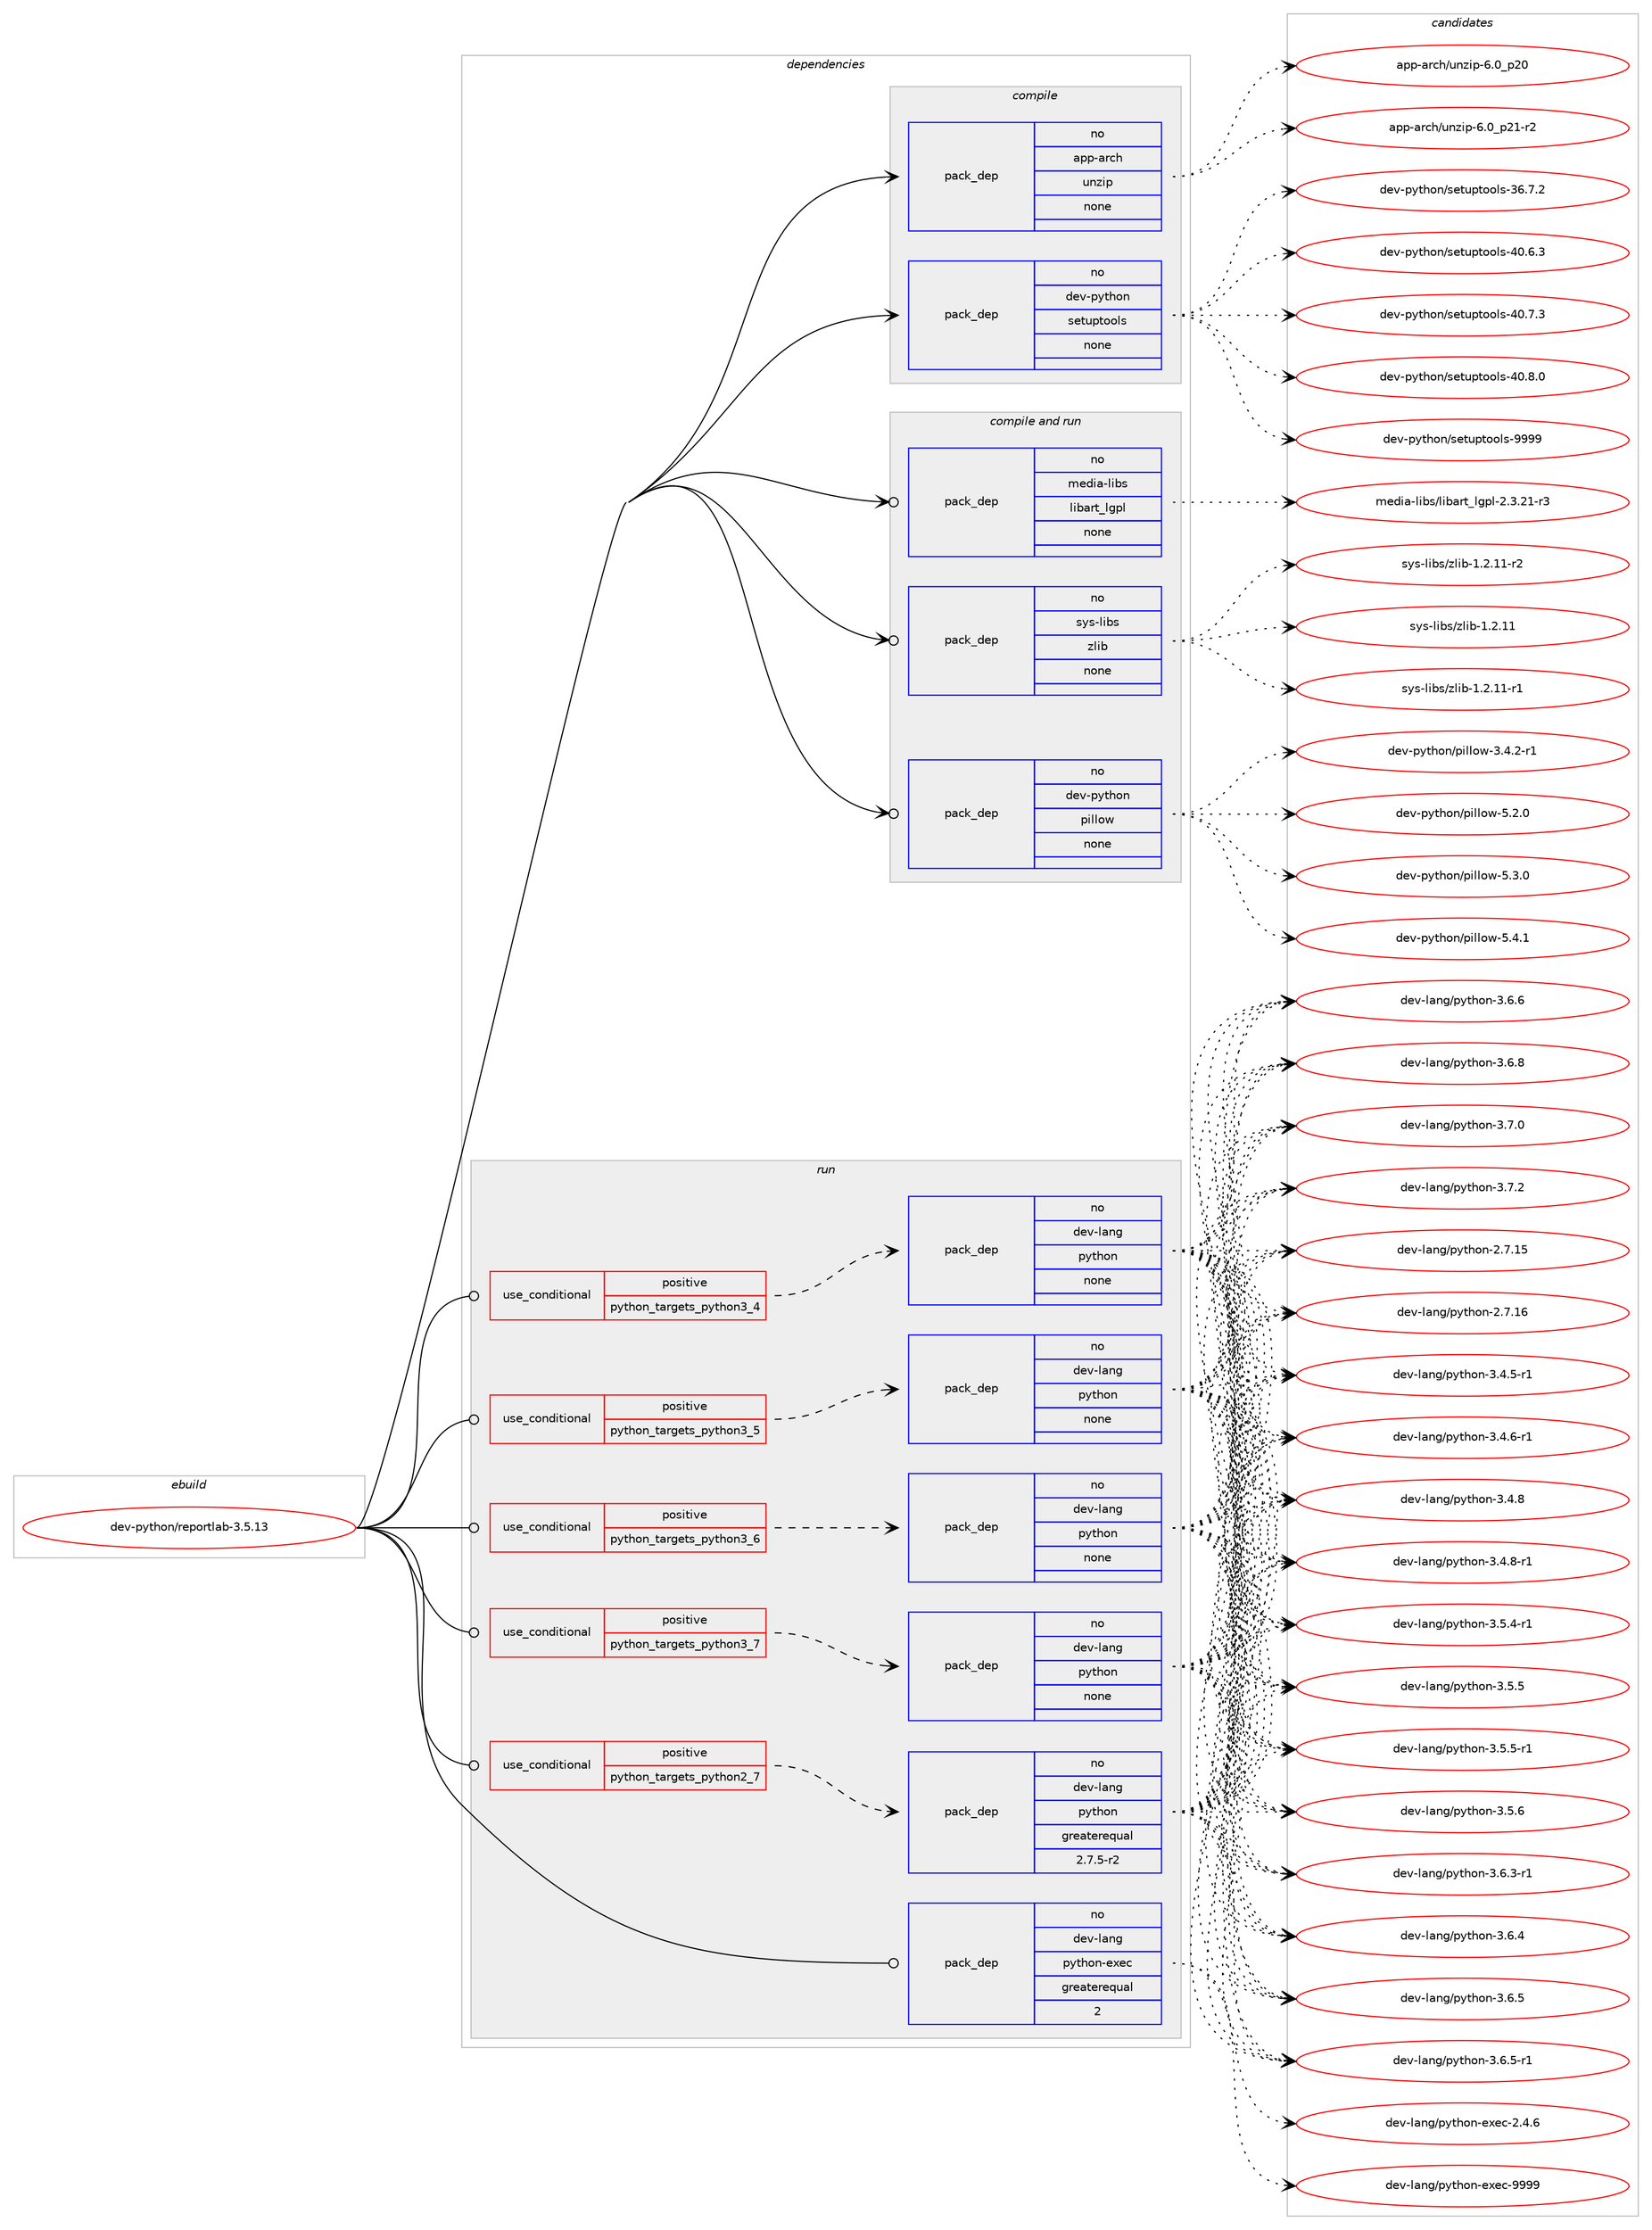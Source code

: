 digraph prolog {

# *************
# Graph options
# *************

newrank=true;
concentrate=true;
compound=true;
graph [rankdir=LR,fontname=Helvetica,fontsize=10,ranksep=1.5];#, ranksep=2.5, nodesep=0.2];
edge  [arrowhead=vee];
node  [fontname=Helvetica,fontsize=10];

# **********
# The ebuild
# **********

subgraph cluster_leftcol {
color=gray;
rank=same;
label=<<i>ebuild</i>>;
id [label="dev-python/reportlab-3.5.13", color=red, width=4, href="../dev-python/reportlab-3.5.13.svg"];
}

# ****************
# The dependencies
# ****************

subgraph cluster_midcol {
color=gray;
label=<<i>dependencies</i>>;
subgraph cluster_compile {
fillcolor="#eeeeee";
style=filled;
label=<<i>compile</i>>;
subgraph pack1031670 {
dependency1438766 [label=<<TABLE BORDER="0" CELLBORDER="1" CELLSPACING="0" CELLPADDING="4" WIDTH="220"><TR><TD ROWSPAN="6" CELLPADDING="30">pack_dep</TD></TR><TR><TD WIDTH="110">no</TD></TR><TR><TD>app-arch</TD></TR><TR><TD>unzip</TD></TR><TR><TD>none</TD></TR><TR><TD></TD></TR></TABLE>>, shape=none, color=blue];
}
id:e -> dependency1438766:w [weight=20,style="solid",arrowhead="vee"];
subgraph pack1031671 {
dependency1438767 [label=<<TABLE BORDER="0" CELLBORDER="1" CELLSPACING="0" CELLPADDING="4" WIDTH="220"><TR><TD ROWSPAN="6" CELLPADDING="30">pack_dep</TD></TR><TR><TD WIDTH="110">no</TD></TR><TR><TD>dev-python</TD></TR><TR><TD>setuptools</TD></TR><TR><TD>none</TD></TR><TR><TD></TD></TR></TABLE>>, shape=none, color=blue];
}
id:e -> dependency1438767:w [weight=20,style="solid",arrowhead="vee"];
}
subgraph cluster_compileandrun {
fillcolor="#eeeeee";
style=filled;
label=<<i>compile and run</i>>;
subgraph pack1031672 {
dependency1438768 [label=<<TABLE BORDER="0" CELLBORDER="1" CELLSPACING="0" CELLPADDING="4" WIDTH="220"><TR><TD ROWSPAN="6" CELLPADDING="30">pack_dep</TD></TR><TR><TD WIDTH="110">no</TD></TR><TR><TD>dev-python</TD></TR><TR><TD>pillow</TD></TR><TR><TD>none</TD></TR><TR><TD></TD></TR></TABLE>>, shape=none, color=blue];
}
id:e -> dependency1438768:w [weight=20,style="solid",arrowhead="odotvee"];
subgraph pack1031673 {
dependency1438769 [label=<<TABLE BORDER="0" CELLBORDER="1" CELLSPACING="0" CELLPADDING="4" WIDTH="220"><TR><TD ROWSPAN="6" CELLPADDING="30">pack_dep</TD></TR><TR><TD WIDTH="110">no</TD></TR><TR><TD>media-libs</TD></TR><TR><TD>libart_lgpl</TD></TR><TR><TD>none</TD></TR><TR><TD></TD></TR></TABLE>>, shape=none, color=blue];
}
id:e -> dependency1438769:w [weight=20,style="solid",arrowhead="odotvee"];
subgraph pack1031674 {
dependency1438770 [label=<<TABLE BORDER="0" CELLBORDER="1" CELLSPACING="0" CELLPADDING="4" WIDTH="220"><TR><TD ROWSPAN="6" CELLPADDING="30">pack_dep</TD></TR><TR><TD WIDTH="110">no</TD></TR><TR><TD>sys-libs</TD></TR><TR><TD>zlib</TD></TR><TR><TD>none</TD></TR><TR><TD></TD></TR></TABLE>>, shape=none, color=blue];
}
id:e -> dependency1438770:w [weight=20,style="solid",arrowhead="odotvee"];
}
subgraph cluster_run {
fillcolor="#eeeeee";
style=filled;
label=<<i>run</i>>;
subgraph cond383736 {
dependency1438771 [label=<<TABLE BORDER="0" CELLBORDER="1" CELLSPACING="0" CELLPADDING="4"><TR><TD ROWSPAN="3" CELLPADDING="10">use_conditional</TD></TR><TR><TD>positive</TD></TR><TR><TD>python_targets_python2_7</TD></TR></TABLE>>, shape=none, color=red];
subgraph pack1031675 {
dependency1438772 [label=<<TABLE BORDER="0" CELLBORDER="1" CELLSPACING="0" CELLPADDING="4" WIDTH="220"><TR><TD ROWSPAN="6" CELLPADDING="30">pack_dep</TD></TR><TR><TD WIDTH="110">no</TD></TR><TR><TD>dev-lang</TD></TR><TR><TD>python</TD></TR><TR><TD>greaterequal</TD></TR><TR><TD>2.7.5-r2</TD></TR></TABLE>>, shape=none, color=blue];
}
dependency1438771:e -> dependency1438772:w [weight=20,style="dashed",arrowhead="vee"];
}
id:e -> dependency1438771:w [weight=20,style="solid",arrowhead="odot"];
subgraph cond383737 {
dependency1438773 [label=<<TABLE BORDER="0" CELLBORDER="1" CELLSPACING="0" CELLPADDING="4"><TR><TD ROWSPAN="3" CELLPADDING="10">use_conditional</TD></TR><TR><TD>positive</TD></TR><TR><TD>python_targets_python3_4</TD></TR></TABLE>>, shape=none, color=red];
subgraph pack1031676 {
dependency1438774 [label=<<TABLE BORDER="0" CELLBORDER="1" CELLSPACING="0" CELLPADDING="4" WIDTH="220"><TR><TD ROWSPAN="6" CELLPADDING="30">pack_dep</TD></TR><TR><TD WIDTH="110">no</TD></TR><TR><TD>dev-lang</TD></TR><TR><TD>python</TD></TR><TR><TD>none</TD></TR><TR><TD></TD></TR></TABLE>>, shape=none, color=blue];
}
dependency1438773:e -> dependency1438774:w [weight=20,style="dashed",arrowhead="vee"];
}
id:e -> dependency1438773:w [weight=20,style="solid",arrowhead="odot"];
subgraph cond383738 {
dependency1438775 [label=<<TABLE BORDER="0" CELLBORDER="1" CELLSPACING="0" CELLPADDING="4"><TR><TD ROWSPAN="3" CELLPADDING="10">use_conditional</TD></TR><TR><TD>positive</TD></TR><TR><TD>python_targets_python3_5</TD></TR></TABLE>>, shape=none, color=red];
subgraph pack1031677 {
dependency1438776 [label=<<TABLE BORDER="0" CELLBORDER="1" CELLSPACING="0" CELLPADDING="4" WIDTH="220"><TR><TD ROWSPAN="6" CELLPADDING="30">pack_dep</TD></TR><TR><TD WIDTH="110">no</TD></TR><TR><TD>dev-lang</TD></TR><TR><TD>python</TD></TR><TR><TD>none</TD></TR><TR><TD></TD></TR></TABLE>>, shape=none, color=blue];
}
dependency1438775:e -> dependency1438776:w [weight=20,style="dashed",arrowhead="vee"];
}
id:e -> dependency1438775:w [weight=20,style="solid",arrowhead="odot"];
subgraph cond383739 {
dependency1438777 [label=<<TABLE BORDER="0" CELLBORDER="1" CELLSPACING="0" CELLPADDING="4"><TR><TD ROWSPAN="3" CELLPADDING="10">use_conditional</TD></TR><TR><TD>positive</TD></TR><TR><TD>python_targets_python3_6</TD></TR></TABLE>>, shape=none, color=red];
subgraph pack1031678 {
dependency1438778 [label=<<TABLE BORDER="0" CELLBORDER="1" CELLSPACING="0" CELLPADDING="4" WIDTH="220"><TR><TD ROWSPAN="6" CELLPADDING="30">pack_dep</TD></TR><TR><TD WIDTH="110">no</TD></TR><TR><TD>dev-lang</TD></TR><TR><TD>python</TD></TR><TR><TD>none</TD></TR><TR><TD></TD></TR></TABLE>>, shape=none, color=blue];
}
dependency1438777:e -> dependency1438778:w [weight=20,style="dashed",arrowhead="vee"];
}
id:e -> dependency1438777:w [weight=20,style="solid",arrowhead="odot"];
subgraph cond383740 {
dependency1438779 [label=<<TABLE BORDER="0" CELLBORDER="1" CELLSPACING="0" CELLPADDING="4"><TR><TD ROWSPAN="3" CELLPADDING="10">use_conditional</TD></TR><TR><TD>positive</TD></TR><TR><TD>python_targets_python3_7</TD></TR></TABLE>>, shape=none, color=red];
subgraph pack1031679 {
dependency1438780 [label=<<TABLE BORDER="0" CELLBORDER="1" CELLSPACING="0" CELLPADDING="4" WIDTH="220"><TR><TD ROWSPAN="6" CELLPADDING="30">pack_dep</TD></TR><TR><TD WIDTH="110">no</TD></TR><TR><TD>dev-lang</TD></TR><TR><TD>python</TD></TR><TR><TD>none</TD></TR><TR><TD></TD></TR></TABLE>>, shape=none, color=blue];
}
dependency1438779:e -> dependency1438780:w [weight=20,style="dashed",arrowhead="vee"];
}
id:e -> dependency1438779:w [weight=20,style="solid",arrowhead="odot"];
subgraph pack1031680 {
dependency1438781 [label=<<TABLE BORDER="0" CELLBORDER="1" CELLSPACING="0" CELLPADDING="4" WIDTH="220"><TR><TD ROWSPAN="6" CELLPADDING="30">pack_dep</TD></TR><TR><TD WIDTH="110">no</TD></TR><TR><TD>dev-lang</TD></TR><TR><TD>python-exec</TD></TR><TR><TD>greaterequal</TD></TR><TR><TD>2</TD></TR></TABLE>>, shape=none, color=blue];
}
id:e -> dependency1438781:w [weight=20,style="solid",arrowhead="odot"];
}
}

# **************
# The candidates
# **************

subgraph cluster_choices {
rank=same;
color=gray;
label=<<i>candidates</i>>;

subgraph choice1031670 {
color=black;
nodesep=1;
choice971121124597114991044711711012210511245544648951125048 [label="app-arch/unzip-6.0_p20", color=red, width=4,href="../app-arch/unzip-6.0_p20.svg"];
choice9711211245971149910447117110122105112455446489511250494511450 [label="app-arch/unzip-6.0_p21-r2", color=red, width=4,href="../app-arch/unzip-6.0_p21-r2.svg"];
dependency1438766:e -> choice971121124597114991044711711012210511245544648951125048:w [style=dotted,weight="100"];
dependency1438766:e -> choice9711211245971149910447117110122105112455446489511250494511450:w [style=dotted,weight="100"];
}
subgraph choice1031671 {
color=black;
nodesep=1;
choice100101118451121211161041111104711510111611711211611111110811545515446554650 [label="dev-python/setuptools-36.7.2", color=red, width=4,href="../dev-python/setuptools-36.7.2.svg"];
choice100101118451121211161041111104711510111611711211611111110811545524846544651 [label="dev-python/setuptools-40.6.3", color=red, width=4,href="../dev-python/setuptools-40.6.3.svg"];
choice100101118451121211161041111104711510111611711211611111110811545524846554651 [label="dev-python/setuptools-40.7.3", color=red, width=4,href="../dev-python/setuptools-40.7.3.svg"];
choice100101118451121211161041111104711510111611711211611111110811545524846564648 [label="dev-python/setuptools-40.8.0", color=red, width=4,href="../dev-python/setuptools-40.8.0.svg"];
choice10010111845112121116104111110471151011161171121161111111081154557575757 [label="dev-python/setuptools-9999", color=red, width=4,href="../dev-python/setuptools-9999.svg"];
dependency1438767:e -> choice100101118451121211161041111104711510111611711211611111110811545515446554650:w [style=dotted,weight="100"];
dependency1438767:e -> choice100101118451121211161041111104711510111611711211611111110811545524846544651:w [style=dotted,weight="100"];
dependency1438767:e -> choice100101118451121211161041111104711510111611711211611111110811545524846554651:w [style=dotted,weight="100"];
dependency1438767:e -> choice100101118451121211161041111104711510111611711211611111110811545524846564648:w [style=dotted,weight="100"];
dependency1438767:e -> choice10010111845112121116104111110471151011161171121161111111081154557575757:w [style=dotted,weight="100"];
}
subgraph choice1031672 {
color=black;
nodesep=1;
choice10010111845112121116104111110471121051081081111194551465246504511449 [label="dev-python/pillow-3.4.2-r1", color=red, width=4,href="../dev-python/pillow-3.4.2-r1.svg"];
choice1001011184511212111610411111047112105108108111119455346504648 [label="dev-python/pillow-5.2.0", color=red, width=4,href="../dev-python/pillow-5.2.0.svg"];
choice1001011184511212111610411111047112105108108111119455346514648 [label="dev-python/pillow-5.3.0", color=red, width=4,href="../dev-python/pillow-5.3.0.svg"];
choice1001011184511212111610411111047112105108108111119455346524649 [label="dev-python/pillow-5.4.1", color=red, width=4,href="../dev-python/pillow-5.4.1.svg"];
dependency1438768:e -> choice10010111845112121116104111110471121051081081111194551465246504511449:w [style=dotted,weight="100"];
dependency1438768:e -> choice1001011184511212111610411111047112105108108111119455346504648:w [style=dotted,weight="100"];
dependency1438768:e -> choice1001011184511212111610411111047112105108108111119455346514648:w [style=dotted,weight="100"];
dependency1438768:e -> choice1001011184511212111610411111047112105108108111119455346524649:w [style=dotted,weight="100"];
}
subgraph choice1031673 {
color=black;
nodesep=1;
choice10910110010597451081059811547108105989711411695108103112108455046514650494511451 [label="media-libs/libart_lgpl-2.3.21-r3", color=red, width=4,href="../media-libs/libart_lgpl-2.3.21-r3.svg"];
dependency1438769:e -> choice10910110010597451081059811547108105989711411695108103112108455046514650494511451:w [style=dotted,weight="100"];
}
subgraph choice1031674 {
color=black;
nodesep=1;
choice1151211154510810598115471221081059845494650464949 [label="sys-libs/zlib-1.2.11", color=red, width=4,href="../sys-libs/zlib-1.2.11.svg"];
choice11512111545108105981154712210810598454946504649494511449 [label="sys-libs/zlib-1.2.11-r1", color=red, width=4,href="../sys-libs/zlib-1.2.11-r1.svg"];
choice11512111545108105981154712210810598454946504649494511450 [label="sys-libs/zlib-1.2.11-r2", color=red, width=4,href="../sys-libs/zlib-1.2.11-r2.svg"];
dependency1438770:e -> choice1151211154510810598115471221081059845494650464949:w [style=dotted,weight="100"];
dependency1438770:e -> choice11512111545108105981154712210810598454946504649494511449:w [style=dotted,weight="100"];
dependency1438770:e -> choice11512111545108105981154712210810598454946504649494511450:w [style=dotted,weight="100"];
}
subgraph choice1031675 {
color=black;
nodesep=1;
choice10010111845108971101034711212111610411111045504655464953 [label="dev-lang/python-2.7.15", color=red, width=4,href="../dev-lang/python-2.7.15.svg"];
choice10010111845108971101034711212111610411111045504655464954 [label="dev-lang/python-2.7.16", color=red, width=4,href="../dev-lang/python-2.7.16.svg"];
choice1001011184510897110103471121211161041111104551465246534511449 [label="dev-lang/python-3.4.5-r1", color=red, width=4,href="../dev-lang/python-3.4.5-r1.svg"];
choice1001011184510897110103471121211161041111104551465246544511449 [label="dev-lang/python-3.4.6-r1", color=red, width=4,href="../dev-lang/python-3.4.6-r1.svg"];
choice100101118451089711010347112121116104111110455146524656 [label="dev-lang/python-3.4.8", color=red, width=4,href="../dev-lang/python-3.4.8.svg"];
choice1001011184510897110103471121211161041111104551465246564511449 [label="dev-lang/python-3.4.8-r1", color=red, width=4,href="../dev-lang/python-3.4.8-r1.svg"];
choice1001011184510897110103471121211161041111104551465346524511449 [label="dev-lang/python-3.5.4-r1", color=red, width=4,href="../dev-lang/python-3.5.4-r1.svg"];
choice100101118451089711010347112121116104111110455146534653 [label="dev-lang/python-3.5.5", color=red, width=4,href="../dev-lang/python-3.5.5.svg"];
choice1001011184510897110103471121211161041111104551465346534511449 [label="dev-lang/python-3.5.5-r1", color=red, width=4,href="../dev-lang/python-3.5.5-r1.svg"];
choice100101118451089711010347112121116104111110455146534654 [label="dev-lang/python-3.5.6", color=red, width=4,href="../dev-lang/python-3.5.6.svg"];
choice1001011184510897110103471121211161041111104551465446514511449 [label="dev-lang/python-3.6.3-r1", color=red, width=4,href="../dev-lang/python-3.6.3-r1.svg"];
choice100101118451089711010347112121116104111110455146544652 [label="dev-lang/python-3.6.4", color=red, width=4,href="../dev-lang/python-3.6.4.svg"];
choice100101118451089711010347112121116104111110455146544653 [label="dev-lang/python-3.6.5", color=red, width=4,href="../dev-lang/python-3.6.5.svg"];
choice1001011184510897110103471121211161041111104551465446534511449 [label="dev-lang/python-3.6.5-r1", color=red, width=4,href="../dev-lang/python-3.6.5-r1.svg"];
choice100101118451089711010347112121116104111110455146544654 [label="dev-lang/python-3.6.6", color=red, width=4,href="../dev-lang/python-3.6.6.svg"];
choice100101118451089711010347112121116104111110455146544656 [label="dev-lang/python-3.6.8", color=red, width=4,href="../dev-lang/python-3.6.8.svg"];
choice100101118451089711010347112121116104111110455146554648 [label="dev-lang/python-3.7.0", color=red, width=4,href="../dev-lang/python-3.7.0.svg"];
choice100101118451089711010347112121116104111110455146554650 [label="dev-lang/python-3.7.2", color=red, width=4,href="../dev-lang/python-3.7.2.svg"];
dependency1438772:e -> choice10010111845108971101034711212111610411111045504655464953:w [style=dotted,weight="100"];
dependency1438772:e -> choice10010111845108971101034711212111610411111045504655464954:w [style=dotted,weight="100"];
dependency1438772:e -> choice1001011184510897110103471121211161041111104551465246534511449:w [style=dotted,weight="100"];
dependency1438772:e -> choice1001011184510897110103471121211161041111104551465246544511449:w [style=dotted,weight="100"];
dependency1438772:e -> choice100101118451089711010347112121116104111110455146524656:w [style=dotted,weight="100"];
dependency1438772:e -> choice1001011184510897110103471121211161041111104551465246564511449:w [style=dotted,weight="100"];
dependency1438772:e -> choice1001011184510897110103471121211161041111104551465346524511449:w [style=dotted,weight="100"];
dependency1438772:e -> choice100101118451089711010347112121116104111110455146534653:w [style=dotted,weight="100"];
dependency1438772:e -> choice1001011184510897110103471121211161041111104551465346534511449:w [style=dotted,weight="100"];
dependency1438772:e -> choice100101118451089711010347112121116104111110455146534654:w [style=dotted,weight="100"];
dependency1438772:e -> choice1001011184510897110103471121211161041111104551465446514511449:w [style=dotted,weight="100"];
dependency1438772:e -> choice100101118451089711010347112121116104111110455146544652:w [style=dotted,weight="100"];
dependency1438772:e -> choice100101118451089711010347112121116104111110455146544653:w [style=dotted,weight="100"];
dependency1438772:e -> choice1001011184510897110103471121211161041111104551465446534511449:w [style=dotted,weight="100"];
dependency1438772:e -> choice100101118451089711010347112121116104111110455146544654:w [style=dotted,weight="100"];
dependency1438772:e -> choice100101118451089711010347112121116104111110455146544656:w [style=dotted,weight="100"];
dependency1438772:e -> choice100101118451089711010347112121116104111110455146554648:w [style=dotted,weight="100"];
dependency1438772:e -> choice100101118451089711010347112121116104111110455146554650:w [style=dotted,weight="100"];
}
subgraph choice1031676 {
color=black;
nodesep=1;
choice10010111845108971101034711212111610411111045504655464953 [label="dev-lang/python-2.7.15", color=red, width=4,href="../dev-lang/python-2.7.15.svg"];
choice10010111845108971101034711212111610411111045504655464954 [label="dev-lang/python-2.7.16", color=red, width=4,href="../dev-lang/python-2.7.16.svg"];
choice1001011184510897110103471121211161041111104551465246534511449 [label="dev-lang/python-3.4.5-r1", color=red, width=4,href="../dev-lang/python-3.4.5-r1.svg"];
choice1001011184510897110103471121211161041111104551465246544511449 [label="dev-lang/python-3.4.6-r1", color=red, width=4,href="../dev-lang/python-3.4.6-r1.svg"];
choice100101118451089711010347112121116104111110455146524656 [label="dev-lang/python-3.4.8", color=red, width=4,href="../dev-lang/python-3.4.8.svg"];
choice1001011184510897110103471121211161041111104551465246564511449 [label="dev-lang/python-3.4.8-r1", color=red, width=4,href="../dev-lang/python-3.4.8-r1.svg"];
choice1001011184510897110103471121211161041111104551465346524511449 [label="dev-lang/python-3.5.4-r1", color=red, width=4,href="../dev-lang/python-3.5.4-r1.svg"];
choice100101118451089711010347112121116104111110455146534653 [label="dev-lang/python-3.5.5", color=red, width=4,href="../dev-lang/python-3.5.5.svg"];
choice1001011184510897110103471121211161041111104551465346534511449 [label="dev-lang/python-3.5.5-r1", color=red, width=4,href="../dev-lang/python-3.5.5-r1.svg"];
choice100101118451089711010347112121116104111110455146534654 [label="dev-lang/python-3.5.6", color=red, width=4,href="../dev-lang/python-3.5.6.svg"];
choice1001011184510897110103471121211161041111104551465446514511449 [label="dev-lang/python-3.6.3-r1", color=red, width=4,href="../dev-lang/python-3.6.3-r1.svg"];
choice100101118451089711010347112121116104111110455146544652 [label="dev-lang/python-3.6.4", color=red, width=4,href="../dev-lang/python-3.6.4.svg"];
choice100101118451089711010347112121116104111110455146544653 [label="dev-lang/python-3.6.5", color=red, width=4,href="../dev-lang/python-3.6.5.svg"];
choice1001011184510897110103471121211161041111104551465446534511449 [label="dev-lang/python-3.6.5-r1", color=red, width=4,href="../dev-lang/python-3.6.5-r1.svg"];
choice100101118451089711010347112121116104111110455146544654 [label="dev-lang/python-3.6.6", color=red, width=4,href="../dev-lang/python-3.6.6.svg"];
choice100101118451089711010347112121116104111110455146544656 [label="dev-lang/python-3.6.8", color=red, width=4,href="../dev-lang/python-3.6.8.svg"];
choice100101118451089711010347112121116104111110455146554648 [label="dev-lang/python-3.7.0", color=red, width=4,href="../dev-lang/python-3.7.0.svg"];
choice100101118451089711010347112121116104111110455146554650 [label="dev-lang/python-3.7.2", color=red, width=4,href="../dev-lang/python-3.7.2.svg"];
dependency1438774:e -> choice10010111845108971101034711212111610411111045504655464953:w [style=dotted,weight="100"];
dependency1438774:e -> choice10010111845108971101034711212111610411111045504655464954:w [style=dotted,weight="100"];
dependency1438774:e -> choice1001011184510897110103471121211161041111104551465246534511449:w [style=dotted,weight="100"];
dependency1438774:e -> choice1001011184510897110103471121211161041111104551465246544511449:w [style=dotted,weight="100"];
dependency1438774:e -> choice100101118451089711010347112121116104111110455146524656:w [style=dotted,weight="100"];
dependency1438774:e -> choice1001011184510897110103471121211161041111104551465246564511449:w [style=dotted,weight="100"];
dependency1438774:e -> choice1001011184510897110103471121211161041111104551465346524511449:w [style=dotted,weight="100"];
dependency1438774:e -> choice100101118451089711010347112121116104111110455146534653:w [style=dotted,weight="100"];
dependency1438774:e -> choice1001011184510897110103471121211161041111104551465346534511449:w [style=dotted,weight="100"];
dependency1438774:e -> choice100101118451089711010347112121116104111110455146534654:w [style=dotted,weight="100"];
dependency1438774:e -> choice1001011184510897110103471121211161041111104551465446514511449:w [style=dotted,weight="100"];
dependency1438774:e -> choice100101118451089711010347112121116104111110455146544652:w [style=dotted,weight="100"];
dependency1438774:e -> choice100101118451089711010347112121116104111110455146544653:w [style=dotted,weight="100"];
dependency1438774:e -> choice1001011184510897110103471121211161041111104551465446534511449:w [style=dotted,weight="100"];
dependency1438774:e -> choice100101118451089711010347112121116104111110455146544654:w [style=dotted,weight="100"];
dependency1438774:e -> choice100101118451089711010347112121116104111110455146544656:w [style=dotted,weight="100"];
dependency1438774:e -> choice100101118451089711010347112121116104111110455146554648:w [style=dotted,weight="100"];
dependency1438774:e -> choice100101118451089711010347112121116104111110455146554650:w [style=dotted,weight="100"];
}
subgraph choice1031677 {
color=black;
nodesep=1;
choice10010111845108971101034711212111610411111045504655464953 [label="dev-lang/python-2.7.15", color=red, width=4,href="../dev-lang/python-2.7.15.svg"];
choice10010111845108971101034711212111610411111045504655464954 [label="dev-lang/python-2.7.16", color=red, width=4,href="../dev-lang/python-2.7.16.svg"];
choice1001011184510897110103471121211161041111104551465246534511449 [label="dev-lang/python-3.4.5-r1", color=red, width=4,href="../dev-lang/python-3.4.5-r1.svg"];
choice1001011184510897110103471121211161041111104551465246544511449 [label="dev-lang/python-3.4.6-r1", color=red, width=4,href="../dev-lang/python-3.4.6-r1.svg"];
choice100101118451089711010347112121116104111110455146524656 [label="dev-lang/python-3.4.8", color=red, width=4,href="../dev-lang/python-3.4.8.svg"];
choice1001011184510897110103471121211161041111104551465246564511449 [label="dev-lang/python-3.4.8-r1", color=red, width=4,href="../dev-lang/python-3.4.8-r1.svg"];
choice1001011184510897110103471121211161041111104551465346524511449 [label="dev-lang/python-3.5.4-r1", color=red, width=4,href="../dev-lang/python-3.5.4-r1.svg"];
choice100101118451089711010347112121116104111110455146534653 [label="dev-lang/python-3.5.5", color=red, width=4,href="../dev-lang/python-3.5.5.svg"];
choice1001011184510897110103471121211161041111104551465346534511449 [label="dev-lang/python-3.5.5-r1", color=red, width=4,href="../dev-lang/python-3.5.5-r1.svg"];
choice100101118451089711010347112121116104111110455146534654 [label="dev-lang/python-3.5.6", color=red, width=4,href="../dev-lang/python-3.5.6.svg"];
choice1001011184510897110103471121211161041111104551465446514511449 [label="dev-lang/python-3.6.3-r1", color=red, width=4,href="../dev-lang/python-3.6.3-r1.svg"];
choice100101118451089711010347112121116104111110455146544652 [label="dev-lang/python-3.6.4", color=red, width=4,href="../dev-lang/python-3.6.4.svg"];
choice100101118451089711010347112121116104111110455146544653 [label="dev-lang/python-3.6.5", color=red, width=4,href="../dev-lang/python-3.6.5.svg"];
choice1001011184510897110103471121211161041111104551465446534511449 [label="dev-lang/python-3.6.5-r1", color=red, width=4,href="../dev-lang/python-3.6.5-r1.svg"];
choice100101118451089711010347112121116104111110455146544654 [label="dev-lang/python-3.6.6", color=red, width=4,href="../dev-lang/python-3.6.6.svg"];
choice100101118451089711010347112121116104111110455146544656 [label="dev-lang/python-3.6.8", color=red, width=4,href="../dev-lang/python-3.6.8.svg"];
choice100101118451089711010347112121116104111110455146554648 [label="dev-lang/python-3.7.0", color=red, width=4,href="../dev-lang/python-3.7.0.svg"];
choice100101118451089711010347112121116104111110455146554650 [label="dev-lang/python-3.7.2", color=red, width=4,href="../dev-lang/python-3.7.2.svg"];
dependency1438776:e -> choice10010111845108971101034711212111610411111045504655464953:w [style=dotted,weight="100"];
dependency1438776:e -> choice10010111845108971101034711212111610411111045504655464954:w [style=dotted,weight="100"];
dependency1438776:e -> choice1001011184510897110103471121211161041111104551465246534511449:w [style=dotted,weight="100"];
dependency1438776:e -> choice1001011184510897110103471121211161041111104551465246544511449:w [style=dotted,weight="100"];
dependency1438776:e -> choice100101118451089711010347112121116104111110455146524656:w [style=dotted,weight="100"];
dependency1438776:e -> choice1001011184510897110103471121211161041111104551465246564511449:w [style=dotted,weight="100"];
dependency1438776:e -> choice1001011184510897110103471121211161041111104551465346524511449:w [style=dotted,weight="100"];
dependency1438776:e -> choice100101118451089711010347112121116104111110455146534653:w [style=dotted,weight="100"];
dependency1438776:e -> choice1001011184510897110103471121211161041111104551465346534511449:w [style=dotted,weight="100"];
dependency1438776:e -> choice100101118451089711010347112121116104111110455146534654:w [style=dotted,weight="100"];
dependency1438776:e -> choice1001011184510897110103471121211161041111104551465446514511449:w [style=dotted,weight="100"];
dependency1438776:e -> choice100101118451089711010347112121116104111110455146544652:w [style=dotted,weight="100"];
dependency1438776:e -> choice100101118451089711010347112121116104111110455146544653:w [style=dotted,weight="100"];
dependency1438776:e -> choice1001011184510897110103471121211161041111104551465446534511449:w [style=dotted,weight="100"];
dependency1438776:e -> choice100101118451089711010347112121116104111110455146544654:w [style=dotted,weight="100"];
dependency1438776:e -> choice100101118451089711010347112121116104111110455146544656:w [style=dotted,weight="100"];
dependency1438776:e -> choice100101118451089711010347112121116104111110455146554648:w [style=dotted,weight="100"];
dependency1438776:e -> choice100101118451089711010347112121116104111110455146554650:w [style=dotted,weight="100"];
}
subgraph choice1031678 {
color=black;
nodesep=1;
choice10010111845108971101034711212111610411111045504655464953 [label="dev-lang/python-2.7.15", color=red, width=4,href="../dev-lang/python-2.7.15.svg"];
choice10010111845108971101034711212111610411111045504655464954 [label="dev-lang/python-2.7.16", color=red, width=4,href="../dev-lang/python-2.7.16.svg"];
choice1001011184510897110103471121211161041111104551465246534511449 [label="dev-lang/python-3.4.5-r1", color=red, width=4,href="../dev-lang/python-3.4.5-r1.svg"];
choice1001011184510897110103471121211161041111104551465246544511449 [label="dev-lang/python-3.4.6-r1", color=red, width=4,href="../dev-lang/python-3.4.6-r1.svg"];
choice100101118451089711010347112121116104111110455146524656 [label="dev-lang/python-3.4.8", color=red, width=4,href="../dev-lang/python-3.4.8.svg"];
choice1001011184510897110103471121211161041111104551465246564511449 [label="dev-lang/python-3.4.8-r1", color=red, width=4,href="../dev-lang/python-3.4.8-r1.svg"];
choice1001011184510897110103471121211161041111104551465346524511449 [label="dev-lang/python-3.5.4-r1", color=red, width=4,href="../dev-lang/python-3.5.4-r1.svg"];
choice100101118451089711010347112121116104111110455146534653 [label="dev-lang/python-3.5.5", color=red, width=4,href="../dev-lang/python-3.5.5.svg"];
choice1001011184510897110103471121211161041111104551465346534511449 [label="dev-lang/python-3.5.5-r1", color=red, width=4,href="../dev-lang/python-3.5.5-r1.svg"];
choice100101118451089711010347112121116104111110455146534654 [label="dev-lang/python-3.5.6", color=red, width=4,href="../dev-lang/python-3.5.6.svg"];
choice1001011184510897110103471121211161041111104551465446514511449 [label="dev-lang/python-3.6.3-r1", color=red, width=4,href="../dev-lang/python-3.6.3-r1.svg"];
choice100101118451089711010347112121116104111110455146544652 [label="dev-lang/python-3.6.4", color=red, width=4,href="../dev-lang/python-3.6.4.svg"];
choice100101118451089711010347112121116104111110455146544653 [label="dev-lang/python-3.6.5", color=red, width=4,href="../dev-lang/python-3.6.5.svg"];
choice1001011184510897110103471121211161041111104551465446534511449 [label="dev-lang/python-3.6.5-r1", color=red, width=4,href="../dev-lang/python-3.6.5-r1.svg"];
choice100101118451089711010347112121116104111110455146544654 [label="dev-lang/python-3.6.6", color=red, width=4,href="../dev-lang/python-3.6.6.svg"];
choice100101118451089711010347112121116104111110455146544656 [label="dev-lang/python-3.6.8", color=red, width=4,href="../dev-lang/python-3.6.8.svg"];
choice100101118451089711010347112121116104111110455146554648 [label="dev-lang/python-3.7.0", color=red, width=4,href="../dev-lang/python-3.7.0.svg"];
choice100101118451089711010347112121116104111110455146554650 [label="dev-lang/python-3.7.2", color=red, width=4,href="../dev-lang/python-3.7.2.svg"];
dependency1438778:e -> choice10010111845108971101034711212111610411111045504655464953:w [style=dotted,weight="100"];
dependency1438778:e -> choice10010111845108971101034711212111610411111045504655464954:w [style=dotted,weight="100"];
dependency1438778:e -> choice1001011184510897110103471121211161041111104551465246534511449:w [style=dotted,weight="100"];
dependency1438778:e -> choice1001011184510897110103471121211161041111104551465246544511449:w [style=dotted,weight="100"];
dependency1438778:e -> choice100101118451089711010347112121116104111110455146524656:w [style=dotted,weight="100"];
dependency1438778:e -> choice1001011184510897110103471121211161041111104551465246564511449:w [style=dotted,weight="100"];
dependency1438778:e -> choice1001011184510897110103471121211161041111104551465346524511449:w [style=dotted,weight="100"];
dependency1438778:e -> choice100101118451089711010347112121116104111110455146534653:w [style=dotted,weight="100"];
dependency1438778:e -> choice1001011184510897110103471121211161041111104551465346534511449:w [style=dotted,weight="100"];
dependency1438778:e -> choice100101118451089711010347112121116104111110455146534654:w [style=dotted,weight="100"];
dependency1438778:e -> choice1001011184510897110103471121211161041111104551465446514511449:w [style=dotted,weight="100"];
dependency1438778:e -> choice100101118451089711010347112121116104111110455146544652:w [style=dotted,weight="100"];
dependency1438778:e -> choice100101118451089711010347112121116104111110455146544653:w [style=dotted,weight="100"];
dependency1438778:e -> choice1001011184510897110103471121211161041111104551465446534511449:w [style=dotted,weight="100"];
dependency1438778:e -> choice100101118451089711010347112121116104111110455146544654:w [style=dotted,weight="100"];
dependency1438778:e -> choice100101118451089711010347112121116104111110455146544656:w [style=dotted,weight="100"];
dependency1438778:e -> choice100101118451089711010347112121116104111110455146554648:w [style=dotted,weight="100"];
dependency1438778:e -> choice100101118451089711010347112121116104111110455146554650:w [style=dotted,weight="100"];
}
subgraph choice1031679 {
color=black;
nodesep=1;
choice10010111845108971101034711212111610411111045504655464953 [label="dev-lang/python-2.7.15", color=red, width=4,href="../dev-lang/python-2.7.15.svg"];
choice10010111845108971101034711212111610411111045504655464954 [label="dev-lang/python-2.7.16", color=red, width=4,href="../dev-lang/python-2.7.16.svg"];
choice1001011184510897110103471121211161041111104551465246534511449 [label="dev-lang/python-3.4.5-r1", color=red, width=4,href="../dev-lang/python-3.4.5-r1.svg"];
choice1001011184510897110103471121211161041111104551465246544511449 [label="dev-lang/python-3.4.6-r1", color=red, width=4,href="../dev-lang/python-3.4.6-r1.svg"];
choice100101118451089711010347112121116104111110455146524656 [label="dev-lang/python-3.4.8", color=red, width=4,href="../dev-lang/python-3.4.8.svg"];
choice1001011184510897110103471121211161041111104551465246564511449 [label="dev-lang/python-3.4.8-r1", color=red, width=4,href="../dev-lang/python-3.4.8-r1.svg"];
choice1001011184510897110103471121211161041111104551465346524511449 [label="dev-lang/python-3.5.4-r1", color=red, width=4,href="../dev-lang/python-3.5.4-r1.svg"];
choice100101118451089711010347112121116104111110455146534653 [label="dev-lang/python-3.5.5", color=red, width=4,href="../dev-lang/python-3.5.5.svg"];
choice1001011184510897110103471121211161041111104551465346534511449 [label="dev-lang/python-3.5.5-r1", color=red, width=4,href="../dev-lang/python-3.5.5-r1.svg"];
choice100101118451089711010347112121116104111110455146534654 [label="dev-lang/python-3.5.6", color=red, width=4,href="../dev-lang/python-3.5.6.svg"];
choice1001011184510897110103471121211161041111104551465446514511449 [label="dev-lang/python-3.6.3-r1", color=red, width=4,href="../dev-lang/python-3.6.3-r1.svg"];
choice100101118451089711010347112121116104111110455146544652 [label="dev-lang/python-3.6.4", color=red, width=4,href="../dev-lang/python-3.6.4.svg"];
choice100101118451089711010347112121116104111110455146544653 [label="dev-lang/python-3.6.5", color=red, width=4,href="../dev-lang/python-3.6.5.svg"];
choice1001011184510897110103471121211161041111104551465446534511449 [label="dev-lang/python-3.6.5-r1", color=red, width=4,href="../dev-lang/python-3.6.5-r1.svg"];
choice100101118451089711010347112121116104111110455146544654 [label="dev-lang/python-3.6.6", color=red, width=4,href="../dev-lang/python-3.6.6.svg"];
choice100101118451089711010347112121116104111110455146544656 [label="dev-lang/python-3.6.8", color=red, width=4,href="../dev-lang/python-3.6.8.svg"];
choice100101118451089711010347112121116104111110455146554648 [label="dev-lang/python-3.7.0", color=red, width=4,href="../dev-lang/python-3.7.0.svg"];
choice100101118451089711010347112121116104111110455146554650 [label="dev-lang/python-3.7.2", color=red, width=4,href="../dev-lang/python-3.7.2.svg"];
dependency1438780:e -> choice10010111845108971101034711212111610411111045504655464953:w [style=dotted,weight="100"];
dependency1438780:e -> choice10010111845108971101034711212111610411111045504655464954:w [style=dotted,weight="100"];
dependency1438780:e -> choice1001011184510897110103471121211161041111104551465246534511449:w [style=dotted,weight="100"];
dependency1438780:e -> choice1001011184510897110103471121211161041111104551465246544511449:w [style=dotted,weight="100"];
dependency1438780:e -> choice100101118451089711010347112121116104111110455146524656:w [style=dotted,weight="100"];
dependency1438780:e -> choice1001011184510897110103471121211161041111104551465246564511449:w [style=dotted,weight="100"];
dependency1438780:e -> choice1001011184510897110103471121211161041111104551465346524511449:w [style=dotted,weight="100"];
dependency1438780:e -> choice100101118451089711010347112121116104111110455146534653:w [style=dotted,weight="100"];
dependency1438780:e -> choice1001011184510897110103471121211161041111104551465346534511449:w [style=dotted,weight="100"];
dependency1438780:e -> choice100101118451089711010347112121116104111110455146534654:w [style=dotted,weight="100"];
dependency1438780:e -> choice1001011184510897110103471121211161041111104551465446514511449:w [style=dotted,weight="100"];
dependency1438780:e -> choice100101118451089711010347112121116104111110455146544652:w [style=dotted,weight="100"];
dependency1438780:e -> choice100101118451089711010347112121116104111110455146544653:w [style=dotted,weight="100"];
dependency1438780:e -> choice1001011184510897110103471121211161041111104551465446534511449:w [style=dotted,weight="100"];
dependency1438780:e -> choice100101118451089711010347112121116104111110455146544654:w [style=dotted,weight="100"];
dependency1438780:e -> choice100101118451089711010347112121116104111110455146544656:w [style=dotted,weight="100"];
dependency1438780:e -> choice100101118451089711010347112121116104111110455146554648:w [style=dotted,weight="100"];
dependency1438780:e -> choice100101118451089711010347112121116104111110455146554650:w [style=dotted,weight="100"];
}
subgraph choice1031680 {
color=black;
nodesep=1;
choice1001011184510897110103471121211161041111104510112010199455046524654 [label="dev-lang/python-exec-2.4.6", color=red, width=4,href="../dev-lang/python-exec-2.4.6.svg"];
choice10010111845108971101034711212111610411111045101120101994557575757 [label="dev-lang/python-exec-9999", color=red, width=4,href="../dev-lang/python-exec-9999.svg"];
dependency1438781:e -> choice1001011184510897110103471121211161041111104510112010199455046524654:w [style=dotted,weight="100"];
dependency1438781:e -> choice10010111845108971101034711212111610411111045101120101994557575757:w [style=dotted,weight="100"];
}
}

}
